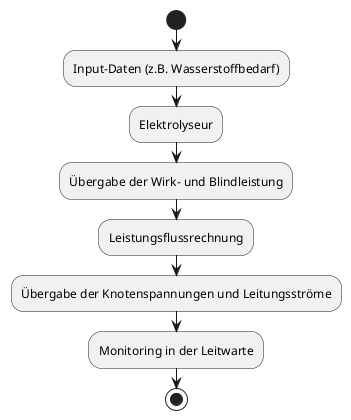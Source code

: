 @startuml
'https://plantuml.com/activity-diagram-beta

start
:Input-Daten (z.B. Wasserstoffbedarf);
:Elektrolyseur;
:Übergabe der Wirk- und Blindleistung;
:Leistungsflussrechnung;
:Übergabe der Knotenspannungen und Leitungsströme;
:Monitoring in der Leitwarte;
stop

@enduml
